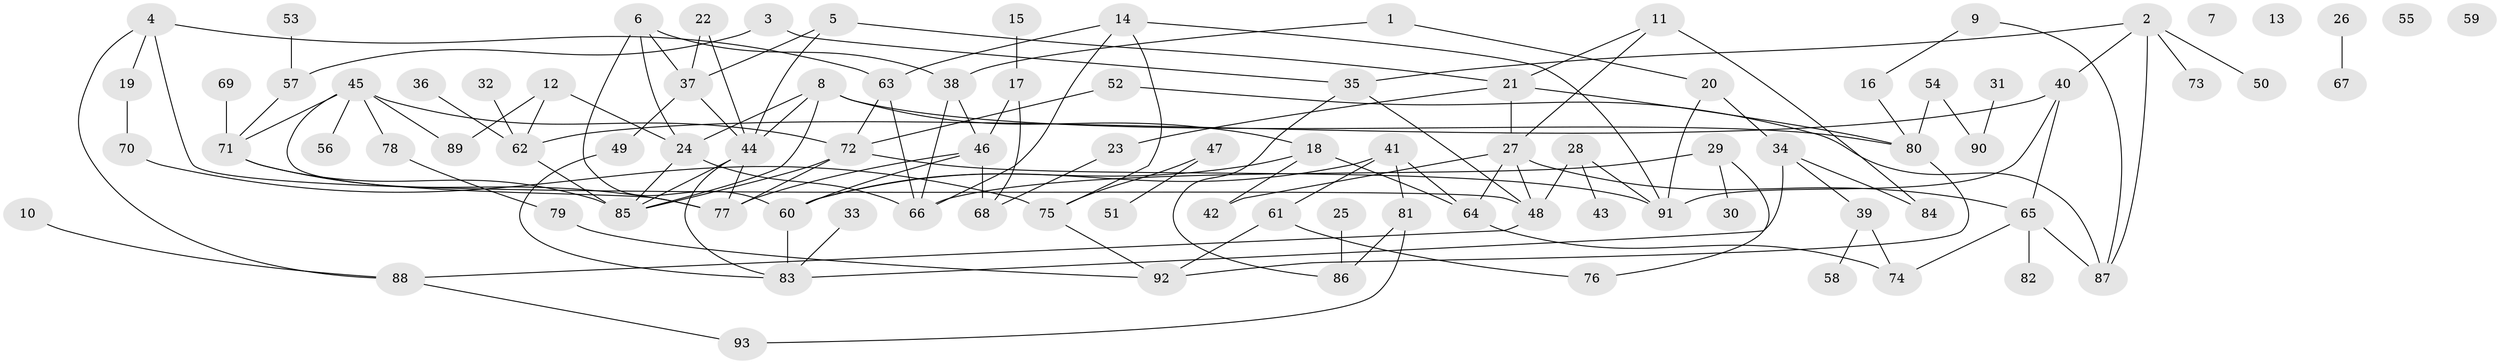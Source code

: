 // Generated by graph-tools (version 1.1) at 2025/25/03/09/25 03:25:24]
// undirected, 93 vertices, 136 edges
graph export_dot {
graph [start="1"]
  node [color=gray90,style=filled];
  1;
  2;
  3;
  4;
  5;
  6;
  7;
  8;
  9;
  10;
  11;
  12;
  13;
  14;
  15;
  16;
  17;
  18;
  19;
  20;
  21;
  22;
  23;
  24;
  25;
  26;
  27;
  28;
  29;
  30;
  31;
  32;
  33;
  34;
  35;
  36;
  37;
  38;
  39;
  40;
  41;
  42;
  43;
  44;
  45;
  46;
  47;
  48;
  49;
  50;
  51;
  52;
  53;
  54;
  55;
  56;
  57;
  58;
  59;
  60;
  61;
  62;
  63;
  64;
  65;
  66;
  67;
  68;
  69;
  70;
  71;
  72;
  73;
  74;
  75;
  76;
  77;
  78;
  79;
  80;
  81;
  82;
  83;
  84;
  85;
  86;
  87;
  88;
  89;
  90;
  91;
  92;
  93;
  1 -- 20;
  1 -- 38;
  2 -- 35;
  2 -- 40;
  2 -- 50;
  2 -- 73;
  2 -- 87;
  3 -- 35;
  3 -- 57;
  4 -- 19;
  4 -- 48;
  4 -- 63;
  4 -- 88;
  5 -- 21;
  5 -- 37;
  5 -- 44;
  6 -- 24;
  6 -- 37;
  6 -- 38;
  6 -- 60;
  8 -- 18;
  8 -- 24;
  8 -- 44;
  8 -- 80;
  8 -- 85;
  9 -- 16;
  9 -- 87;
  10 -- 88;
  11 -- 21;
  11 -- 27;
  11 -- 84;
  12 -- 24;
  12 -- 62;
  12 -- 89;
  14 -- 63;
  14 -- 66;
  14 -- 75;
  14 -- 91;
  15 -- 17;
  16 -- 80;
  17 -- 46;
  17 -- 68;
  18 -- 42;
  18 -- 60;
  18 -- 64;
  19 -- 70;
  20 -- 34;
  20 -- 91;
  21 -- 23;
  21 -- 27;
  21 -- 80;
  22 -- 37;
  22 -- 44;
  23 -- 68;
  24 -- 66;
  24 -- 85;
  25 -- 86;
  26 -- 67;
  27 -- 42;
  27 -- 48;
  27 -- 64;
  27 -- 65;
  28 -- 43;
  28 -- 48;
  28 -- 91;
  29 -- 30;
  29 -- 66;
  29 -- 76;
  31 -- 90;
  32 -- 62;
  33 -- 83;
  34 -- 39;
  34 -- 83;
  34 -- 84;
  35 -- 48;
  35 -- 86;
  36 -- 62;
  37 -- 44;
  37 -- 49;
  38 -- 46;
  38 -- 66;
  39 -- 58;
  39 -- 74;
  40 -- 62;
  40 -- 65;
  40 -- 91;
  41 -- 60;
  41 -- 61;
  41 -- 64;
  41 -- 81;
  44 -- 77;
  44 -- 83;
  44 -- 85;
  45 -- 56;
  45 -- 71;
  45 -- 72;
  45 -- 77;
  45 -- 78;
  45 -- 89;
  46 -- 60;
  46 -- 68;
  46 -- 77;
  47 -- 51;
  47 -- 75;
  48 -- 88;
  49 -- 83;
  52 -- 72;
  52 -- 87;
  53 -- 57;
  54 -- 80;
  54 -- 90;
  57 -- 71;
  60 -- 83;
  61 -- 76;
  61 -- 92;
  62 -- 85;
  63 -- 66;
  63 -- 72;
  64 -- 74;
  65 -- 74;
  65 -- 82;
  65 -- 87;
  69 -- 71;
  70 -- 75;
  71 -- 77;
  71 -- 85;
  72 -- 77;
  72 -- 85;
  72 -- 91;
  75 -- 92;
  78 -- 79;
  79 -- 92;
  80 -- 92;
  81 -- 86;
  81 -- 93;
  88 -- 93;
}
